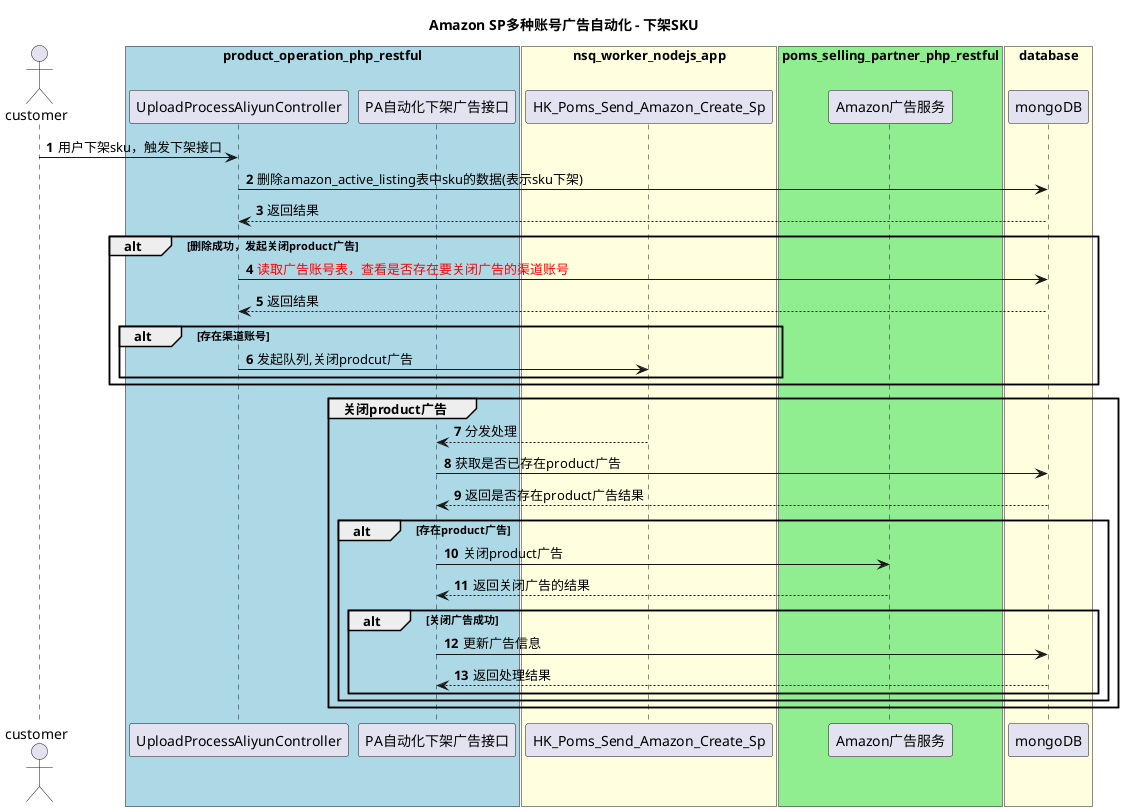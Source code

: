 @startuml
title Amazon SP多种账号广告自动化 - 下架SKU
autonumber

actor "customer" as customer

box "product_operation_php_restful" #lightBlue

participant "UploadProcessAliyunController" as uploadPrecess
participant "PA自动化下架广告接口" as paAutoAmazonSP
end box

box "nsq_worker_nodejs_app" #lightYellow
participant "HK_Poms_Send_Amazon_Create_Sp" as HK_Poms_Send_Amazon_Create_Sp
end box

box "poms_selling_partner_php_restful" #lightGreen
participant "Amazon广告服务" as amazon
end box

box "database" #lightYellow
participant "mongoDB" as db
end box

customer -> uploadPrecess : 用户下架sku，触发下架接口
uploadPrecess -> db : 删除amazon_active_listing表中sku的数据(表示sku下架)
db --> uploadPrecess : 返回结果

alt 删除成功，发起关闭product广告
uploadPrecess -> db : <color #red>读取广告账号表，查看是否存在要关闭广告的渠道账号
db --> uploadPrecess : 返回结果
alt 存在渠道账号
uploadPrecess -> HK_Poms_Send_Amazon_Create_Sp : 发起队列,关闭prodcut广告
end
end

group 关闭product广告
HK_Poms_Send_Amazon_Create_Sp --> paAutoAmazonSP : 分发处理

paAutoAmazonSP -> db : 获取是否已存在product广告
db --> paAutoAmazonSP : 返回是否存在product广告结果

alt 存在product广告
paAutoAmazonSP -> amazon : 关闭product广告
amazon --> paAutoAmazonSP : 返回关闭广告的结果

alt 关闭广告成功
paAutoAmazonSP -> db : 更新广告信息
db --> paAutoAmazonSP : 返回处理结果
end
end
end


@enduml